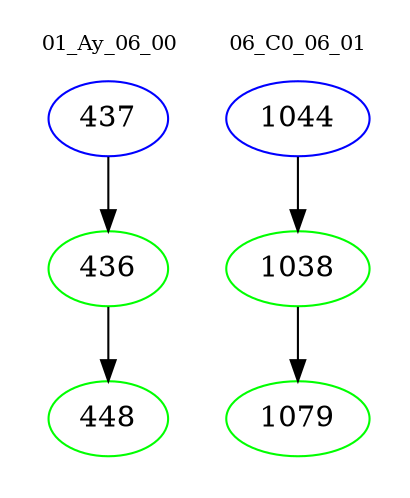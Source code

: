digraph{
subgraph cluster_0 {
color = white
label = "01_Ay_06_00";
fontsize=10;
T0_437 [label="437", color="blue"]
T0_437 -> T0_436 [color="black"]
T0_436 [label="436", color="green"]
T0_436 -> T0_448 [color="black"]
T0_448 [label="448", color="green"]
}
subgraph cluster_1 {
color = white
label = "06_C0_06_01";
fontsize=10;
T1_1044 [label="1044", color="blue"]
T1_1044 -> T1_1038 [color="black"]
T1_1038 [label="1038", color="green"]
T1_1038 -> T1_1079 [color="black"]
T1_1079 [label="1079", color="green"]
}
}
